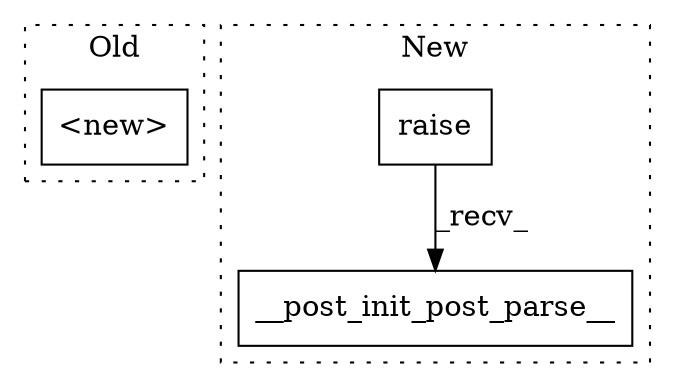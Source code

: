 digraph G {
subgraph cluster0 {
1 [label="<new>" a="46" s="2672" l="8" shape="box"];
label = "Old";
style="dotted";
}
subgraph cluster1 {
2 [label="__post_init_post_parse__" a="32" s="2680" l="26" shape="box"];
3 [label="raise" a="32" s="2672" l="7" shape="box"];
label = "New";
style="dotted";
}
3 -> 2 [label="_recv_"];
}
